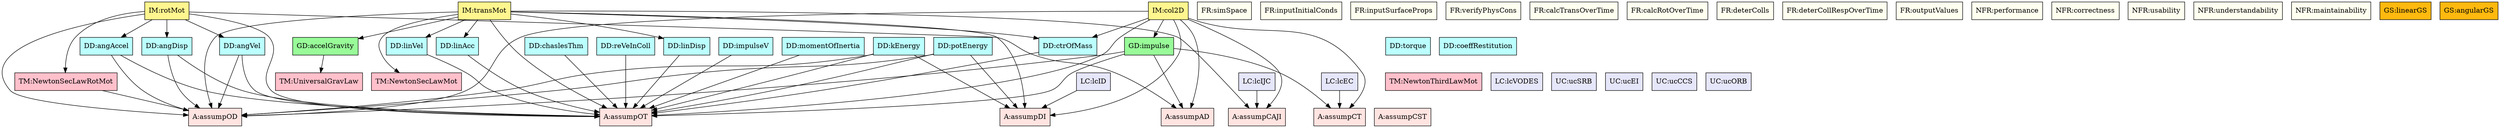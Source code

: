digraph allvsall {
	p_CM -> assumpOT;
	linearDisplacement -> assumpOT;
	linearVelocity -> assumpOT;
	linearAcceleration -> assumpOT;
	angularDisplacement -> assumpOT;
	angularDisplacement -> assumpOD;
	angularVelocity -> assumpOT;
	angularVelocity -> assumpOD;
	angularAcceleration -> assumpOT;
	angularAcceleration -> assumpOD;
	velocityB -> assumpOT;
	kEnergy -> assumpOT;
	kEnergy -> assumpOD;
	kEnergy -> assumpDI;
	v_iAB -> assumpOT;
	impulseV -> assumpOT;
	potEnergy -> assumpOT;
	potEnergy -> assumpOD;
	potEnergy -> assumpDI;
	momentOfInertia -> assumpOT;
	newtonSLR -> assumpOD;
	gravitationalAccel -> force;
	impulseS -> assumpOT;
	impulseS -> assumpOD;
	impulseS -> assumpAD;
	impulseS -> assumpCT;
	accj -> assumpOT;
	accj -> assumpOD;
	accj -> assumpDI;
	accj -> assumpCAJI;
	accj -> p_CM;
	accj -> linearDisplacement;
	accj -> linearVelocity;
	accj -> linearAcceleration;
	accj -> newtonSL;
	accj -> gravitationalAccel;
	angAccj -> assumpOT;
	angAccj -> assumpOD;
	angAccj -> assumpAD;
	angAccj -> angularDisplacement;
	angAccj -> angularVelocity;
	angAccj -> angularAcceleration;
	angAccj -> newtonSLR;
	col2DIM -> assumpOT;
	col2DIM -> assumpOD;
	col2DIM -> assumpAD;
	col2DIM -> assumpCT;
	col2DIM -> assumpDI;
	col2DIM -> assumpCAJI;
	col2DIM -> p_CM;
	col2DIM -> impulseS;
	lcEC -> assumpCT;
	lcID -> assumpDI;
	lcIJC -> assumpCAJI;


	assumpOT	[shape=box, color=black, style=filled, fillcolor=mistyrose, label="A:assumpOT"];
	assumpOD	[shape=box, color=black, style=filled, fillcolor=mistyrose, label="A:assumpOD"];
	assumpCST	[shape=box, color=black, style=filled, fillcolor=mistyrose, label="A:assumpCST"];
	assumpAD	[shape=box, color=black, style=filled, fillcolor=mistyrose, label="A:assumpAD"];
	assumpCT	[shape=box, color=black, style=filled, fillcolor=mistyrose, label="A:assumpCT"];
	assumpDI	[shape=box, color=black, style=filled, fillcolor=mistyrose, label="A:assumpDI"];
	assumpCAJI	[shape=box, color=black, style=filled, fillcolor=mistyrose, label="A:assumpCAJI"];

	subgraph A {
	rank="same"
	{assumpOT, assumpOD, assumpCST, assumpAD, assumpCT, assumpDI, assumpCAJI}
	}

	p_CM	[shape=box, color=black, style=filled, fillcolor=paleturquoise1, label="DD:ctrOfMass"];
	linearDisplacement	[shape=box, color=black, style=filled, fillcolor=paleturquoise1, label="DD:linDisp"];
	linearVelocity	[shape=box, color=black, style=filled, fillcolor=paleturquoise1, label="DD:linVel"];
	linearAcceleration	[shape=box, color=black, style=filled, fillcolor=paleturquoise1, label="DD:linAcc"];
	angularDisplacement	[shape=box, color=black, style=filled, fillcolor=paleturquoise1, label="DD:angDisp"];
	angularVelocity	[shape=box, color=black, style=filled, fillcolor=paleturquoise1, label="DD:angVel"];
	angularAcceleration	[shape=box, color=black, style=filled, fillcolor=paleturquoise1, label="DD:angAccel"];
	velocityB	[shape=box, color=black, style=filled, fillcolor=paleturquoise1, label="DD:chaslesThm"];
	torque	[shape=box, color=black, style=filled, fillcolor=paleturquoise1, label="DD:torque"];
	kEnergy	[shape=box, color=black, style=filled, fillcolor=paleturquoise1, label="DD:kEnergy"];
	restitutionCoef	[shape=box, color=black, style=filled, fillcolor=paleturquoise1, label="DD:coeffRestitution"];
	v_iAB	[shape=box, color=black, style=filled, fillcolor=paleturquoise1, label="DD:reVeInColl"];
	impulseV	[shape=box, color=black, style=filled, fillcolor=paleturquoise1, label="DD:impulseV"];
	potEnergy	[shape=box, color=black, style=filled, fillcolor=paleturquoise1, label="DD:potEnergy"];
	momentOfInertia	[shape=box, color=black, style=filled, fillcolor=paleturquoise1, label="DD:momentOfInertia"];

	subgraph DD {
	rank="same"
	{p_CM, linearDisplacement, linearVelocity, linearAcceleration, angularDisplacement, angularVelocity, angularAcceleration, velocityB, torque, kEnergy, restitutionCoef, v_iAB, impulseV, potEnergy, momentOfInertia}
	}

	newtonSL	[shape=box, color=black, style=filled, fillcolor=pink, label="TM:NewtonSecLawMot"];
	force1	[shape=box, color=black, style=filled, fillcolor=pink, label="TM:NewtonThirdLawMot"];
	force	[shape=box, color=black, style=filled, fillcolor=pink, label="TM:UniversalGravLaw"];
	newtonSLR	[shape=box, color=black, style=filled, fillcolor=pink, label="TM:NewtonSecLawRotMot"];

	subgraph TM {
	rank="same"
	{newtonSL, force1, force, newtonSLR}
	}

	gravitationalAccel	[shape=box, color=black, style=filled, fillcolor=palegreen, label="GD:accelGravity"];
	impulseS	[shape=box, color=black, style=filled, fillcolor=palegreen, label="GD:impulse"];

	subgraph GD {
	rank="same"
	{gravitationalAccel, impulseS}
	}

	accj	[shape=box, color=black, style=filled, fillcolor=khaki1, label="IM:transMot"];
	angAccj	[shape=box, color=black, style=filled, fillcolor=khaki1, label="IM:rotMot"];
	col2DIM	[shape=box, color=black, style=filled, fillcolor=khaki1, label="IM:col2D"];

	subgraph IM {
	rank="same"
	{accj, angAccj, col2DIM}
	}

	simSpace	[shape=box, color=black, style=filled, fillcolor=ivory, label="FR:simSpace"];
	inputInitialConds	[shape=box, color=black, style=filled, fillcolor=ivory, label="FR:inputInitialConds"];
	inputSurfaceProps	[shape=box, color=black, style=filled, fillcolor=ivory, label="FR:inputSurfaceProps"];
	verifyPhysCons	[shape=box, color=black, style=filled, fillcolor=ivory, label="FR:verifyPhysCons"];
	calcTransOverTime	[shape=box, color=black, style=filled, fillcolor=ivory, label="FR:calcTransOverTime"];
	calcRotOverTime	[shape=box, color=black, style=filled, fillcolor=ivory, label="FR:calcRotOverTime"];
	deterColls	[shape=box, color=black, style=filled, fillcolor=ivory, label="FR:deterColls"];
	deterCollRespOverTime	[shape=box, color=black, style=filled, fillcolor=ivory, label="FR:deterCollRespOverTime"];
	outputValues	[shape=box, color=black, style=filled, fillcolor=ivory, label="FR:outputValues"];
	performance	[shape=box, color=black, style=filled, fillcolor=ivory, label="NFR:performance"];
	correctness	[shape=box, color=black, style=filled, fillcolor=ivory, label="NFR:correctness"];
	usability	[shape=box, color=black, style=filled, fillcolor=ivory, label="NFR:usability"];
	understandability	[shape=box, color=black, style=filled, fillcolor=ivory, label="NFR:understandability"];
	maintainability	[shape=box, color=black, style=filled, fillcolor=ivory, label="NFR:maintainability"];

	subgraph FR {
	rank="same"
	{simSpace, inputInitialConds, inputSurfaceProps, verifyPhysCons, calcTransOverTime, calcRotOverTime, deterColls, deterCollRespOverTime, outputValues, performance, correctness, usability, understandability, maintainability}
	}

	linearGS	[shape=box, color=black, style=filled, fillcolor=darkgoldenrod1, label="GS:linearGS"];
	angularGS	[shape=box, color=black, style=filled, fillcolor=darkgoldenrod1, label="GS:angularGS"];

	subgraph GS {
	rank="same"
	{linearGS, angularGS}
	}

	lcVODES	[shape=box, color=black, style=filled, fillcolor=lavender, label="LC:lcVODES"];
	lcEC	[shape=box, color=black, style=filled, fillcolor=lavender, label="LC:lcEC"];
	lcID	[shape=box, color=black, style=filled, fillcolor=lavender, label="LC:lcID"];
	lcIJC	[shape=box, color=black, style=filled, fillcolor=lavender, label="LC:lcIJC"];
	ucSRB	[shape=box, color=black, style=filled, fillcolor=lavender, label="UC:ucSRB"];
	ucEI	[shape=box, color=black, style=filled, fillcolor=lavender, label="UC:ucEI"];
	ucCCS	[shape=box, color=black, style=filled, fillcolor=lavender, label="UC:ucCCS"];
	ucORB	[shape=box, color=black, style=filled, fillcolor=lavender, label="UC:ucORB"];

	subgraph LC {
	rank="same"
	{lcVODES, lcEC, lcID, lcIJC, ucSRB, ucEI, ucCCS, ucORB}
	}

}
